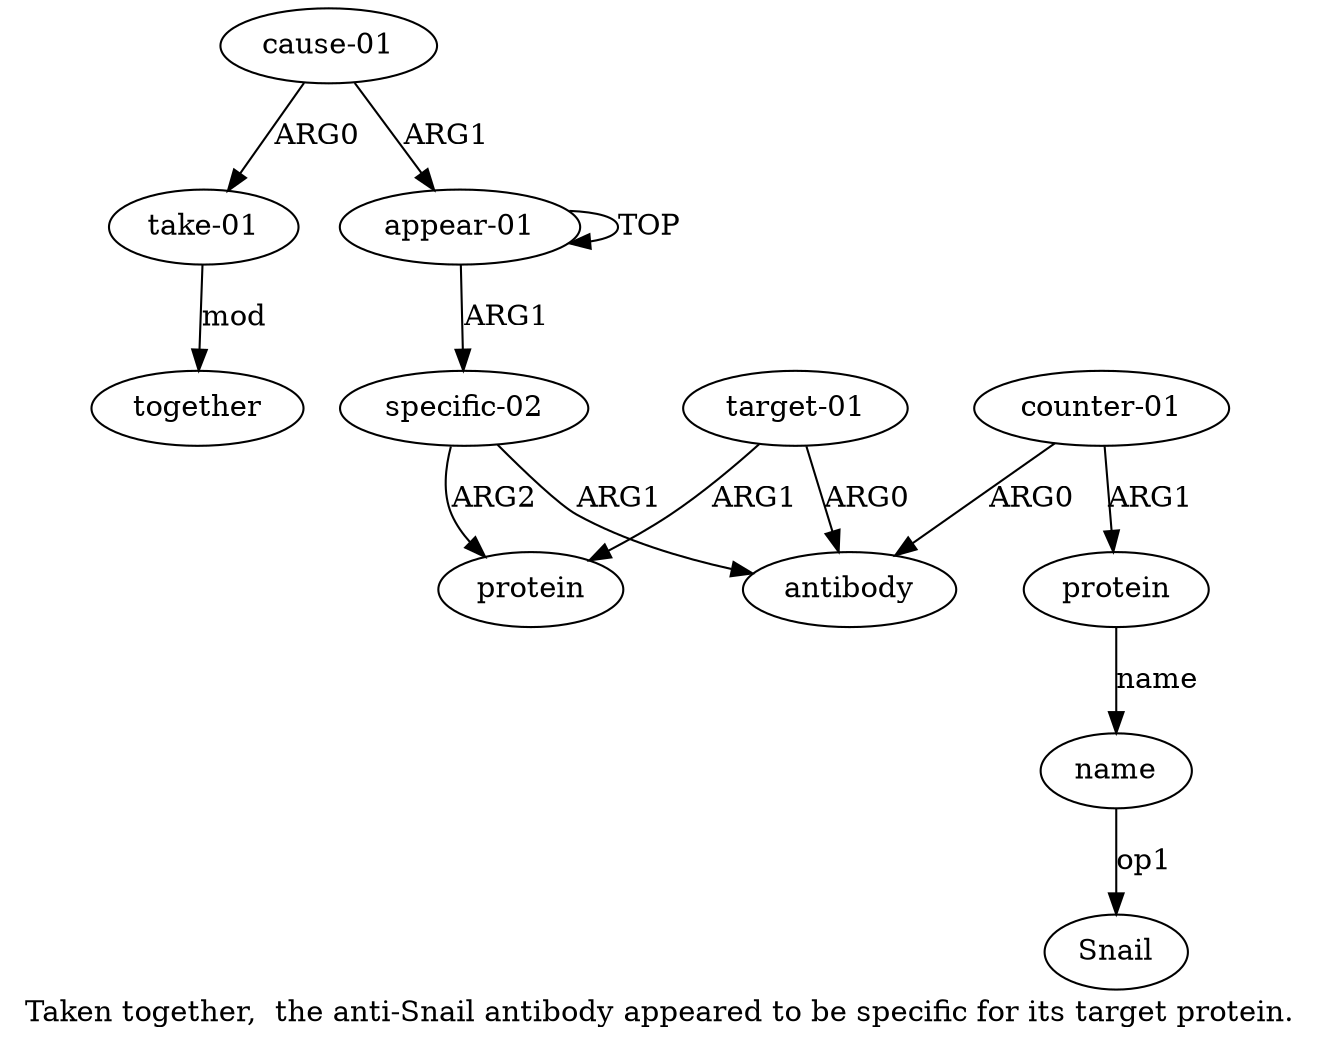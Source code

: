 digraph  {
	graph [label="Taken together,  the anti-Snail antibody appeared to be specific for its target protein."];
	node [label="\N"];
	a10	 [color=black,
		gold_ind=10,
		gold_label=together,
		label=together,
		test_ind=10,
		test_label=together];
	"a5 Snail"	 [color=black,
		gold_ind=-1,
		gold_label=Snail,
		label=Snail,
		test_ind=-1,
		test_label=Snail];
	a1	 [color=black,
		gold_ind=1,
		gold_label="specific-02",
		label="specific-02",
		test_ind=1,
		test_label="specific-02"];
	a2	 [color=black,
		gold_ind=2,
		gold_label=antibody,
		label=antibody,
		test_ind=2,
		test_label=antibody];
	a1 -> a2 [key=0,
	color=black,
	gold_label=ARG1,
	label=ARG1,
	test_label=ARG1];
a6 [color=black,
	gold_ind=6,
	gold_label=protein,
	label=protein,
	test_ind=6,
	test_label=protein];
a1 -> a6 [key=0,
color=black,
gold_label=ARG2,
label=ARG2,
test_label=ARG2];
a0 [color=black,
gold_ind=0,
gold_label="appear-01",
label="appear-01",
test_ind=0,
test_label="appear-01"];
a0 -> a1 [key=0,
color=black,
gold_label=ARG1,
label=ARG1,
test_label=ARG1];
a0 -> a0 [key=0,
color=black,
gold_label=TOP,
label=TOP,
test_label=TOP];
a3 [color=black,
gold_ind=3,
gold_label="counter-01",
label="counter-01",
test_ind=3,
test_label="counter-01"];
a3 -> a2 [key=0,
color=black,
gold_label=ARG0,
label=ARG0,
test_label=ARG0];
a4 [color=black,
gold_ind=4,
gold_label=protein,
label=protein,
test_ind=4,
test_label=protein];
a3 -> a4 [key=0,
color=black,
gold_label=ARG1,
label=ARG1,
test_label=ARG1];
a5 [color=black,
gold_ind=5,
gold_label=name,
label=name,
test_ind=5,
test_label=name];
a5 -> "a5 Snail" [key=0,
color=black,
gold_label=op1,
label=op1,
test_label=op1];
a4 -> a5 [key=0,
color=black,
gold_label=name,
label=name,
test_label=name];
a7 [color=black,
gold_ind=7,
gold_label="target-01",
label="target-01",
test_ind=7,
test_label="target-01"];
a7 -> a2 [key=0,
color=black,
gold_label=ARG0,
label=ARG0,
test_label=ARG0];
a7 -> a6 [key=0,
color=black,
gold_label=ARG1,
label=ARG1,
test_label=ARG1];
a9 [color=black,
gold_ind=9,
gold_label="take-01",
label="take-01",
test_ind=9,
test_label="take-01"];
a9 -> a10 [key=0,
color=black,
gold_label=mod,
label=mod,
test_label=mod];
a8 [color=black,
gold_ind=8,
gold_label="cause-01",
label="cause-01",
test_ind=8,
test_label="cause-01"];
a8 -> a0 [key=0,
color=black,
gold_label=ARG1,
label=ARG1,
test_label=ARG1];
a8 -> a9 [key=0,
color=black,
gold_label=ARG0,
label=ARG0,
test_label=ARG0];
}
